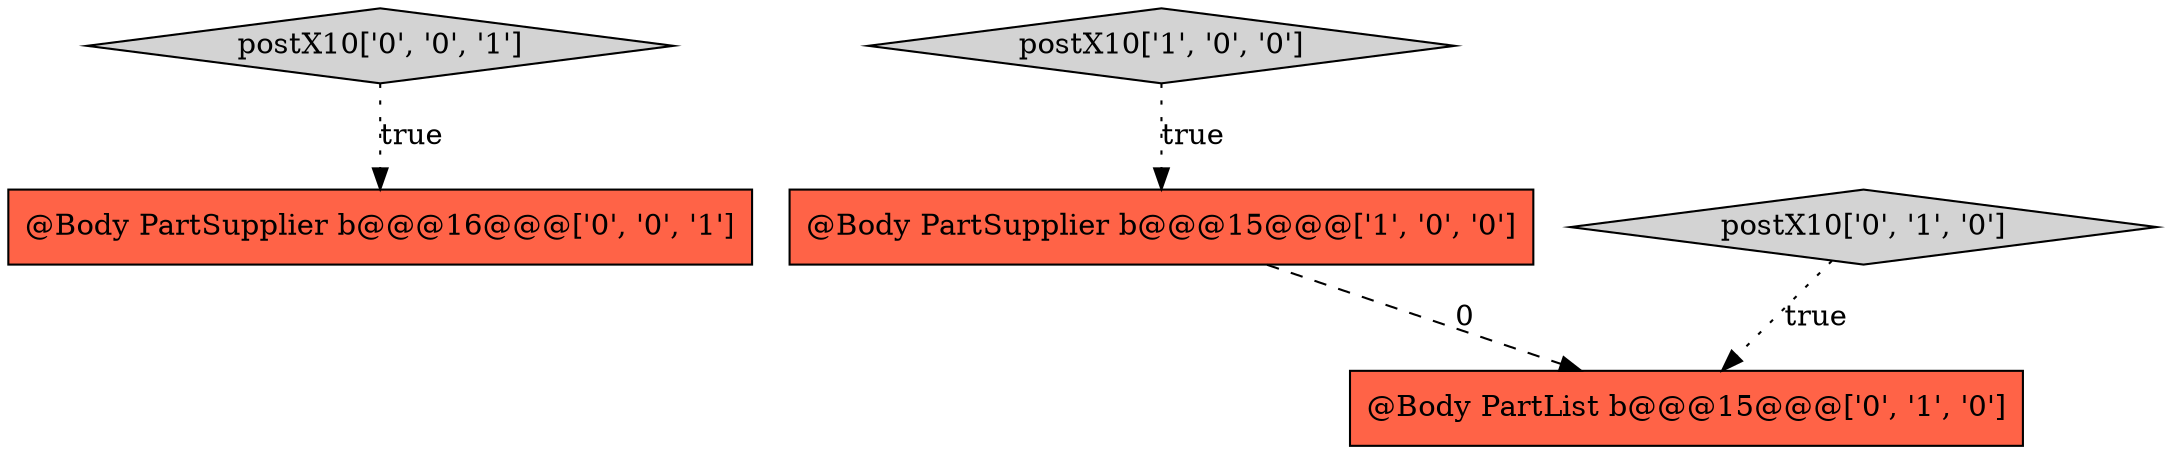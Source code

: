 digraph {
4 [style = filled, label = "@Body PartSupplier b@@@16@@@['0', '0', '1']", fillcolor = tomato, shape = box image = "AAA0AAABBB3BBB"];
5 [style = filled, label = "postX10['0', '0', '1']", fillcolor = lightgray, shape = diamond image = "AAA0AAABBB3BBB"];
3 [style = filled, label = "@Body PartList b@@@15@@@['0', '1', '0']", fillcolor = tomato, shape = box image = "AAA1AAABBB2BBB"];
1 [style = filled, label = "@Body PartSupplier b@@@15@@@['1', '0', '0']", fillcolor = tomato, shape = box image = "AAA1AAABBB1BBB"];
0 [style = filled, label = "postX10['1', '0', '0']", fillcolor = lightgray, shape = diamond image = "AAA0AAABBB1BBB"];
2 [style = filled, label = "postX10['0', '1', '0']", fillcolor = lightgray, shape = diamond image = "AAA0AAABBB2BBB"];
2->3 [style = dotted, label="true"];
5->4 [style = dotted, label="true"];
1->3 [style = dashed, label="0"];
0->1 [style = dotted, label="true"];
}
